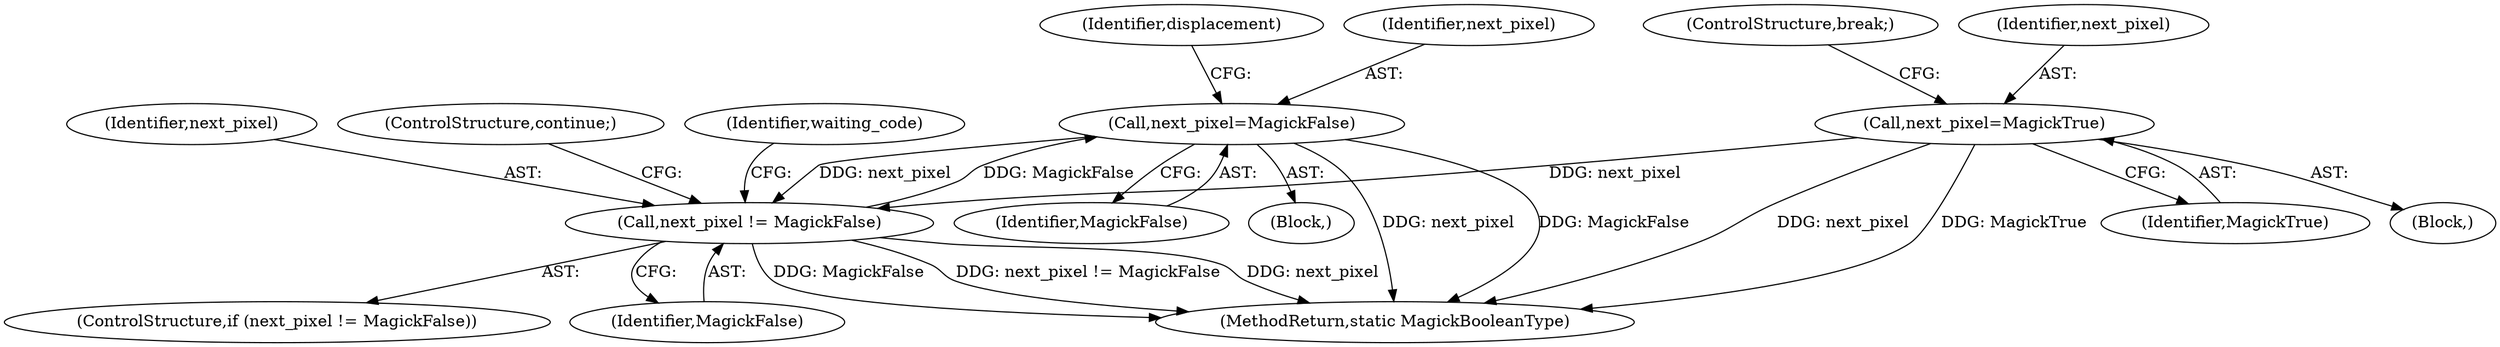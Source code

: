 digraph "1_ImageMagick6_19651f3db63fa1511ed83a348c4c82fa553f8d01@del" {
"1000536" [label="(Call,next_pixel=MagickFalse)"];
"1000623" [label="(Call,next_pixel != MagickFalse)"];
"1000618" [label="(Call,next_pixel=MagickTrue)"];
"1000536" [label="(Call,next_pixel=MagickFalse)"];
"1000538" [label="(Identifier,MagickFalse)"];
"1000621" [label="(ControlStructure,break;)"];
"1000624" [label="(Identifier,next_pixel)"];
"1000618" [label="(Call,next_pixel=MagickTrue)"];
"1000852" [label="(MethodReturn,static MagickBooleanType)"];
"1000622" [label="(ControlStructure,if (next_pixel != MagickFalse))"];
"1000626" [label="(ControlStructure,continue;)"];
"1000619" [label="(Identifier,next_pixel)"];
"1000540" [label="(Identifier,displacement)"];
"1000536" [label="(Call,next_pixel=MagickFalse)"];
"1000612" [label="(Block,)"];
"1000623" [label="(Call,next_pixel != MagickFalse)"];
"1000625" [label="(Identifier,MagickFalse)"];
"1000537" [label="(Identifier,next_pixel)"];
"1000501" [label="(Block,)"];
"1000620" [label="(Identifier,MagickTrue)"];
"1000628" [label="(Identifier,waiting_code)"];
"1000536" -> "1000501"  [label="AST: "];
"1000536" -> "1000538"  [label="CFG: "];
"1000537" -> "1000536"  [label="AST: "];
"1000538" -> "1000536"  [label="AST: "];
"1000540" -> "1000536"  [label="CFG: "];
"1000536" -> "1000852"  [label="DDG: MagickFalse"];
"1000536" -> "1000852"  [label="DDG: next_pixel"];
"1000623" -> "1000536"  [label="DDG: MagickFalse"];
"1000536" -> "1000623"  [label="DDG: next_pixel"];
"1000623" -> "1000622"  [label="AST: "];
"1000623" -> "1000625"  [label="CFG: "];
"1000624" -> "1000623"  [label="AST: "];
"1000625" -> "1000623"  [label="AST: "];
"1000626" -> "1000623"  [label="CFG: "];
"1000628" -> "1000623"  [label="CFG: "];
"1000623" -> "1000852"  [label="DDG: next_pixel != MagickFalse"];
"1000623" -> "1000852"  [label="DDG: next_pixel"];
"1000623" -> "1000852"  [label="DDG: MagickFalse"];
"1000618" -> "1000623"  [label="DDG: next_pixel"];
"1000618" -> "1000612"  [label="AST: "];
"1000618" -> "1000620"  [label="CFG: "];
"1000619" -> "1000618"  [label="AST: "];
"1000620" -> "1000618"  [label="AST: "];
"1000621" -> "1000618"  [label="CFG: "];
"1000618" -> "1000852"  [label="DDG: next_pixel"];
"1000618" -> "1000852"  [label="DDG: MagickTrue"];
}

